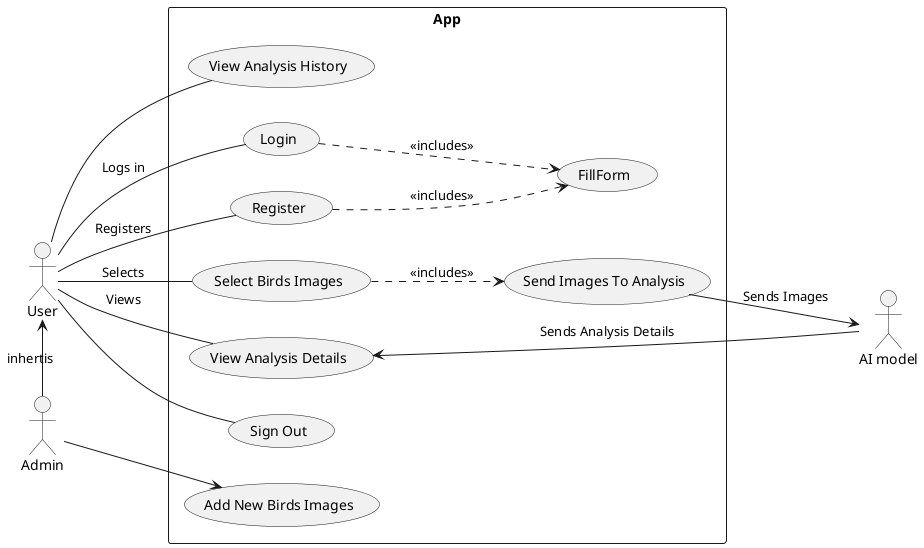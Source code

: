 @startuml Use Case

left to right direction
actor User as U
actor "AI model" as AI
actor Admin as A


rectangle App {
    usecase (Send Images To Analysis) as ST
    usecase (FillForm) as FF
    usecase (Login) as L
    usecase (Register) as R
    usecase (Select Birds Images) as SBI
    usecase (Sign Out) as SO
    usecase (View Analysis Details) as VAD
    usecase (View Analysis History) as VAH
    usecase (Add New Birds Images) as ANBI


    U -- L : Logs in
    U -- R : Registers
    U -- SBI: Selects
    U -- SO
    U -- VAD: Views
    U -- VAH


    L ..> FF : <<includes>>
    R ..> FF : <<includes>>


    SBI ..> ST : <<includes>>



}

AI <-up- ST : Sends Images
AI -up-> VAD : Sends Analysis Details

'Admin inherits after user
A -left-> U : inhertis

A --> ANBI


@enduml

